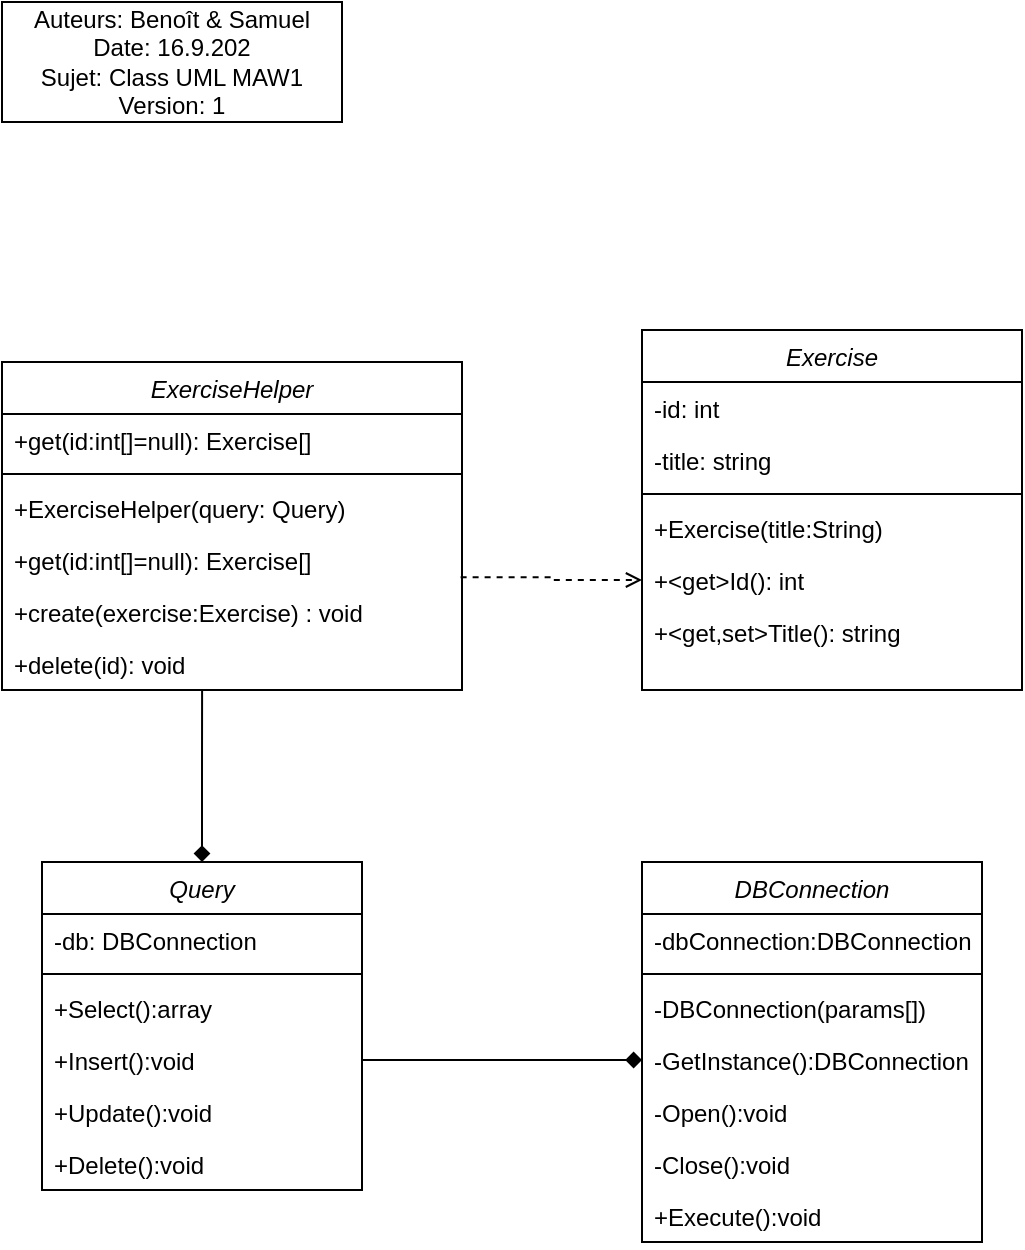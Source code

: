 <mxfile version="20.3.1" type="device"><diagram id="C5RBs43oDa-KdzZeNtuy" name="Page-1"><mxGraphModel dx="1422" dy="839" grid="1" gridSize="10" guides="1" tooltips="1" connect="1" arrows="1" fold="1" page="1" pageScale="1" pageWidth="827" pageHeight="1169" math="0" shadow="0"><root><mxCell id="WIyWlLk6GJQsqaUBKTNV-0"/><mxCell id="WIyWlLk6GJQsqaUBKTNV-1" parent="WIyWlLk6GJQsqaUBKTNV-0"/><mxCell id="zkfFHV4jXpPFQw0GAbJ--0" value="DBConnection" style="swimlane;fontStyle=2;align=center;verticalAlign=top;childLayout=stackLayout;horizontal=1;startSize=26;horizontalStack=0;resizeParent=1;resizeLast=0;collapsible=1;marginBottom=0;rounded=0;shadow=0;strokeWidth=1;" parent="WIyWlLk6GJQsqaUBKTNV-1" vertex="1"><mxGeometry x="340" y="450" width="170" height="190" as="geometry"><mxRectangle x="230" y="140" width="160" height="26" as="alternateBounds"/></mxGeometry></mxCell><mxCell id="M4dQgFBQKcyhbSVFDdlS-5" value="-dbConnection:DBConnection" style="text;align=left;verticalAlign=top;spacingLeft=4;spacingRight=4;overflow=hidden;rotatable=0;points=[[0,0.5],[1,0.5]];portConstraint=eastwest;rounded=0;shadow=0;html=0;" parent="zkfFHV4jXpPFQw0GAbJ--0" vertex="1"><mxGeometry y="26" width="170" height="26" as="geometry"/></mxCell><mxCell id="zkfFHV4jXpPFQw0GAbJ--4" value="" style="line;html=1;strokeWidth=1;align=left;verticalAlign=middle;spacingTop=-1;spacingLeft=3;spacingRight=3;rotatable=0;labelPosition=right;points=[];portConstraint=eastwest;" parent="zkfFHV4jXpPFQw0GAbJ--0" vertex="1"><mxGeometry y="52" width="170" height="8" as="geometry"/></mxCell><mxCell id="M4dQgFBQKcyhbSVFDdlS-7" value="-DBConnection(params[])" style="text;align=left;verticalAlign=top;spacingLeft=4;spacingRight=4;overflow=hidden;rotatable=0;points=[[0,0.5],[1,0.5]];portConstraint=eastwest;" parent="zkfFHV4jXpPFQw0GAbJ--0" vertex="1"><mxGeometry y="60" width="170" height="26" as="geometry"/></mxCell><mxCell id="LhS3sPZZGW_g35Ehr8yf-23" value="-GetInstance():DBConnection" style="text;align=left;verticalAlign=top;spacingLeft=4;spacingRight=4;overflow=hidden;rotatable=0;points=[[0,0.5],[1,0.5]];portConstraint=eastwest;" parent="zkfFHV4jXpPFQw0GAbJ--0" vertex="1"><mxGeometry y="86" width="170" height="26" as="geometry"/></mxCell><mxCell id="LhS3sPZZGW_g35Ehr8yf-22" value="-Open():void" style="text;align=left;verticalAlign=top;spacingLeft=4;spacingRight=4;overflow=hidden;rotatable=0;points=[[0,0.5],[1,0.5]];portConstraint=eastwest;" parent="zkfFHV4jXpPFQw0GAbJ--0" vertex="1"><mxGeometry y="112" width="170" height="26" as="geometry"/></mxCell><mxCell id="M4dQgFBQKcyhbSVFDdlS-8" value="-Close():void" style="text;align=left;verticalAlign=top;spacingLeft=4;spacingRight=4;overflow=hidden;rotatable=0;points=[[0,0.5],[1,0.5]];portConstraint=eastwest;rounded=0;shadow=0;html=0;" parent="zkfFHV4jXpPFQw0GAbJ--0" vertex="1"><mxGeometry y="138" width="170" height="26" as="geometry"/></mxCell><mxCell id="M4dQgFBQKcyhbSVFDdlS-6" value="+Execute():void&#10;" style="text;align=left;verticalAlign=top;spacingLeft=4;spacingRight=4;overflow=hidden;rotatable=0;points=[[0,0.5],[1,0.5]];portConstraint=eastwest;rounded=0;shadow=0;html=0;" parent="zkfFHV4jXpPFQw0GAbJ--0" vertex="1"><mxGeometry y="164" width="170" height="26" as="geometry"/></mxCell><mxCell id="LhS3sPZZGW_g35Ehr8yf-27" style="edgeStyle=orthogonalEdgeStyle;rounded=0;orthogonalLoop=1;jettySize=auto;html=1;entryX=0.435;entryY=1.015;entryDx=0;entryDy=0;entryPerimeter=0;startArrow=diamond;startFill=1;endArrow=none;endFill=0;" parent="WIyWlLk6GJQsqaUBKTNV-1" source="M4dQgFBQKcyhbSVFDdlS-10" target="M4dQgFBQKcyhbSVFDdlS-21" edge="1"><mxGeometry relative="1" as="geometry"/></mxCell><mxCell id="M4dQgFBQKcyhbSVFDdlS-10" value="Query" style="swimlane;fontStyle=2;align=center;verticalAlign=top;childLayout=stackLayout;horizontal=1;startSize=26;horizontalStack=0;resizeParent=1;resizeLast=0;collapsible=1;marginBottom=0;rounded=0;shadow=0;strokeWidth=1;" parent="WIyWlLk6GJQsqaUBKTNV-1" vertex="1"><mxGeometry x="40" y="450" width="160" height="164" as="geometry"><mxRectangle x="230" y="140" width="160" height="26" as="alternateBounds"/></mxGeometry></mxCell><mxCell id="M4dQgFBQKcyhbSVFDdlS-11" value="-db: DBConnection" style="text;align=left;verticalAlign=top;spacingLeft=4;spacingRight=4;overflow=hidden;rotatable=0;points=[[0,0.5],[1,0.5]];portConstraint=eastwest;rounded=0;shadow=0;html=0;" parent="M4dQgFBQKcyhbSVFDdlS-10" vertex="1"><mxGeometry y="26" width="160" height="26" as="geometry"/></mxCell><mxCell id="M4dQgFBQKcyhbSVFDdlS-12" value="" style="line;html=1;strokeWidth=1;align=left;verticalAlign=middle;spacingTop=-1;spacingLeft=3;spacingRight=3;rotatable=0;labelPosition=right;points=[];portConstraint=eastwest;" parent="M4dQgFBQKcyhbSVFDdlS-10" vertex="1"><mxGeometry y="52" width="160" height="8" as="geometry"/></mxCell><mxCell id="M4dQgFBQKcyhbSVFDdlS-13" value="+Select():array" style="text;align=left;verticalAlign=top;spacingLeft=4;spacingRight=4;overflow=hidden;rotatable=0;points=[[0,0.5],[1,0.5]];portConstraint=eastwest;" parent="M4dQgFBQKcyhbSVFDdlS-10" vertex="1"><mxGeometry y="60" width="160" height="26" as="geometry"/></mxCell><mxCell id="M4dQgFBQKcyhbSVFDdlS-14" value="+Insert():void" style="text;align=left;verticalAlign=top;spacingLeft=4;spacingRight=4;overflow=hidden;rotatable=0;points=[[0,0.5],[1,0.5]];portConstraint=eastwest;rounded=0;shadow=0;html=0;" parent="M4dQgFBQKcyhbSVFDdlS-10" vertex="1"><mxGeometry y="86" width="160" height="26" as="geometry"/></mxCell><mxCell id="M4dQgFBQKcyhbSVFDdlS-24" value="+Update():void" style="text;align=left;verticalAlign=top;spacingLeft=4;spacingRight=4;overflow=hidden;rotatable=0;points=[[0,0.5],[1,0.5]];portConstraint=eastwest;rounded=0;shadow=0;html=0;" parent="M4dQgFBQKcyhbSVFDdlS-10" vertex="1"><mxGeometry y="112" width="160" height="26" as="geometry"/></mxCell><mxCell id="M4dQgFBQKcyhbSVFDdlS-15" value="+Delete():void" style="text;align=left;verticalAlign=top;spacingLeft=4;spacingRight=4;overflow=hidden;rotatable=0;points=[[0,0.5],[1,0.5]];portConstraint=eastwest;rounded=0;shadow=0;html=0;" parent="M4dQgFBQKcyhbSVFDdlS-10" vertex="1"><mxGeometry y="138" width="160" height="26" as="geometry"/></mxCell><mxCell id="M4dQgFBQKcyhbSVFDdlS-16" value="Exercise" style="swimlane;fontStyle=2;align=center;verticalAlign=top;childLayout=stackLayout;horizontal=1;startSize=26;horizontalStack=0;resizeParent=1;resizeLast=0;collapsible=1;marginBottom=0;rounded=0;shadow=0;strokeWidth=1;" parent="WIyWlLk6GJQsqaUBKTNV-1" vertex="1"><mxGeometry x="340" y="184" width="190" height="180" as="geometry"><mxRectangle x="230" y="140" width="160" height="26" as="alternateBounds"/></mxGeometry></mxCell><mxCell id="M4dQgFBQKcyhbSVFDdlS-17" value="-id: int" style="text;align=left;verticalAlign=top;spacingLeft=4;spacingRight=4;overflow=hidden;rotatable=0;points=[[0,0.5],[1,0.5]];portConstraint=eastwest;rounded=0;shadow=0;html=0;" parent="M4dQgFBQKcyhbSVFDdlS-16" vertex="1"><mxGeometry y="26" width="190" height="26" as="geometry"/></mxCell><mxCell id="M4dQgFBQKcyhbSVFDdlS-26" value="-title: string" style="text;align=left;verticalAlign=top;spacingLeft=4;spacingRight=4;overflow=hidden;rotatable=0;points=[[0,0.5],[1,0.5]];portConstraint=eastwest;rounded=0;shadow=0;html=0;" parent="M4dQgFBQKcyhbSVFDdlS-16" vertex="1"><mxGeometry y="52" width="190" height="26" as="geometry"/></mxCell><mxCell id="M4dQgFBQKcyhbSVFDdlS-18" value="" style="line;html=1;strokeWidth=1;align=left;verticalAlign=middle;spacingTop=-1;spacingLeft=3;spacingRight=3;rotatable=0;labelPosition=right;points=[];portConstraint=eastwest;" parent="M4dQgFBQKcyhbSVFDdlS-16" vertex="1"><mxGeometry y="78" width="190" height="8" as="geometry"/></mxCell><mxCell id="LhS3sPZZGW_g35Ehr8yf-8" value="+Exercise(title:String)" style="text;align=left;verticalAlign=top;spacingLeft=4;spacingRight=4;overflow=hidden;rotatable=0;points=[[0,0.5],[1,0.5]];portConstraint=eastwest;rounded=0;shadow=0;html=0;" parent="M4dQgFBQKcyhbSVFDdlS-16" vertex="1"><mxGeometry y="86" width="190" height="26" as="geometry"/></mxCell><mxCell id="M4dQgFBQKcyhbSVFDdlS-29" value="+&lt;get&gt;Id(): int" style="text;align=left;verticalAlign=top;spacingLeft=4;spacingRight=4;overflow=hidden;rotatable=0;points=[[0,0.5],[1,0.5]];portConstraint=eastwest;rounded=0;shadow=0;html=0;" parent="M4dQgFBQKcyhbSVFDdlS-16" vertex="1"><mxGeometry y="112" width="190" height="26" as="geometry"/></mxCell><mxCell id="M4dQgFBQKcyhbSVFDdlS-31" value="+&lt;get,set&gt;Title(): string" style="text;align=left;verticalAlign=top;spacingLeft=4;spacingRight=4;overflow=hidden;rotatable=0;points=[[0,0.5],[1,0.5]];portConstraint=eastwest;rounded=0;shadow=0;html=0;" parent="M4dQgFBQKcyhbSVFDdlS-16" vertex="1"><mxGeometry y="138" width="190" height="26" as="geometry"/></mxCell><mxCell id="g44PXyO2RgpmU1MGCWOC-0" value="Auteurs: Benoît &amp;amp; Samuel&lt;br&gt;Date: 16.9.202&lt;br&gt;Sujet: Class UML MAW1&lt;br&gt;Version: 1" style="rounded=0;whiteSpace=wrap;html=1;" parent="WIyWlLk6GJQsqaUBKTNV-1" vertex="1"><mxGeometry x="20" y="20" width="170" height="60" as="geometry"/></mxCell><mxCell id="LhS3sPZZGW_g35Ehr8yf-0" value="ExerciseHelper" style="swimlane;fontStyle=2;align=center;verticalAlign=top;childLayout=stackLayout;horizontal=1;startSize=26;horizontalStack=0;resizeParent=1;resizeLast=0;collapsible=1;marginBottom=0;rounded=0;shadow=0;strokeWidth=1;" parent="WIyWlLk6GJQsqaUBKTNV-1" vertex="1"><mxGeometry x="20" y="200" width="230" height="164" as="geometry"><mxRectangle x="230" y="140" width="160" height="26" as="alternateBounds"/></mxGeometry></mxCell><mxCell id="LhS3sPZZGW_g35Ehr8yf-11" value="+get(id:int[]=null): Exercise[]" style="text;align=left;verticalAlign=top;spacingLeft=4;spacingRight=4;overflow=hidden;rotatable=0;points=[[0,0.5],[1,0.5]];portConstraint=eastwest;" parent="LhS3sPZZGW_g35Ehr8yf-0" vertex="1"><mxGeometry y="26" width="230" height="26" as="geometry"/></mxCell><mxCell id="LhS3sPZZGW_g35Ehr8yf-2" value="" style="line;html=1;strokeWidth=1;align=left;verticalAlign=middle;spacingTop=-1;spacingLeft=3;spacingRight=3;rotatable=0;labelPosition=right;points=[];portConstraint=eastwest;" parent="LhS3sPZZGW_g35Ehr8yf-0" vertex="1"><mxGeometry y="52" width="230" height="8" as="geometry"/></mxCell><mxCell id="LhS3sPZZGW_g35Ehr8yf-10" value="+ExerciseHelper(query: Query)" style="text;align=left;verticalAlign=top;spacingLeft=4;spacingRight=4;overflow=hidden;rotatable=0;points=[[0,0.5],[1,0.5]];portConstraint=eastwest;rounded=0;shadow=0;html=0;" parent="LhS3sPZZGW_g35Ehr8yf-0" vertex="1"><mxGeometry y="60" width="230" height="26" as="geometry"/></mxCell><mxCell id="M4dQgFBQKcyhbSVFDdlS-19" value="+get(id:int[]=null): Exercise[]" style="text;align=left;verticalAlign=top;spacingLeft=4;spacingRight=4;overflow=hidden;rotatable=0;points=[[0,0.5],[1,0.5]];portConstraint=eastwest;" parent="LhS3sPZZGW_g35Ehr8yf-0" vertex="1"><mxGeometry y="86" width="230" height="26" as="geometry"/></mxCell><mxCell id="M4dQgFBQKcyhbSVFDdlS-20" value="+create(exercise:Exercise) : void" style="text;align=left;verticalAlign=top;spacingLeft=4;spacingRight=4;overflow=hidden;rotatable=0;points=[[0,0.5],[1,0.5]];portConstraint=eastwest;rounded=0;shadow=0;html=0;" parent="LhS3sPZZGW_g35Ehr8yf-0" vertex="1"><mxGeometry y="112" width="230" height="26" as="geometry"/></mxCell><mxCell id="M4dQgFBQKcyhbSVFDdlS-21" value="+delete(id): void" style="text;align=left;verticalAlign=top;spacingLeft=4;spacingRight=4;overflow=hidden;rotatable=0;points=[[0,0.5],[1,0.5]];portConstraint=eastwest;rounded=0;shadow=0;html=0;" parent="LhS3sPZZGW_g35Ehr8yf-0" vertex="1"><mxGeometry y="138" width="230" height="26" as="geometry"/></mxCell><mxCell id="LhS3sPZZGW_g35Ehr8yf-7" value="" style="edgeStyle=orthogonalEdgeStyle;rounded=0;orthogonalLoop=1;jettySize=auto;html=1;dashed=1;endArrow=open;endFill=0;exitX=0.997;exitY=-0.169;exitDx=0;exitDy=0;exitPerimeter=0;" parent="WIyWlLk6GJQsqaUBKTNV-1" source="M4dQgFBQKcyhbSVFDdlS-20" target="M4dQgFBQKcyhbSVFDdlS-29" edge="1"><mxGeometry relative="1" as="geometry"/></mxCell><mxCell id="LhS3sPZZGW_g35Ehr8yf-26" style="edgeStyle=orthogonalEdgeStyle;rounded=0;orthogonalLoop=1;jettySize=auto;html=1;entryX=0;entryY=0.5;entryDx=0;entryDy=0;startArrow=none;startFill=0;endArrow=diamond;endFill=1;" parent="WIyWlLk6GJQsqaUBKTNV-1" source="M4dQgFBQKcyhbSVFDdlS-14" target="LhS3sPZZGW_g35Ehr8yf-23" edge="1"><mxGeometry relative="1" as="geometry"/></mxCell></root></mxGraphModel></diagram></mxfile>